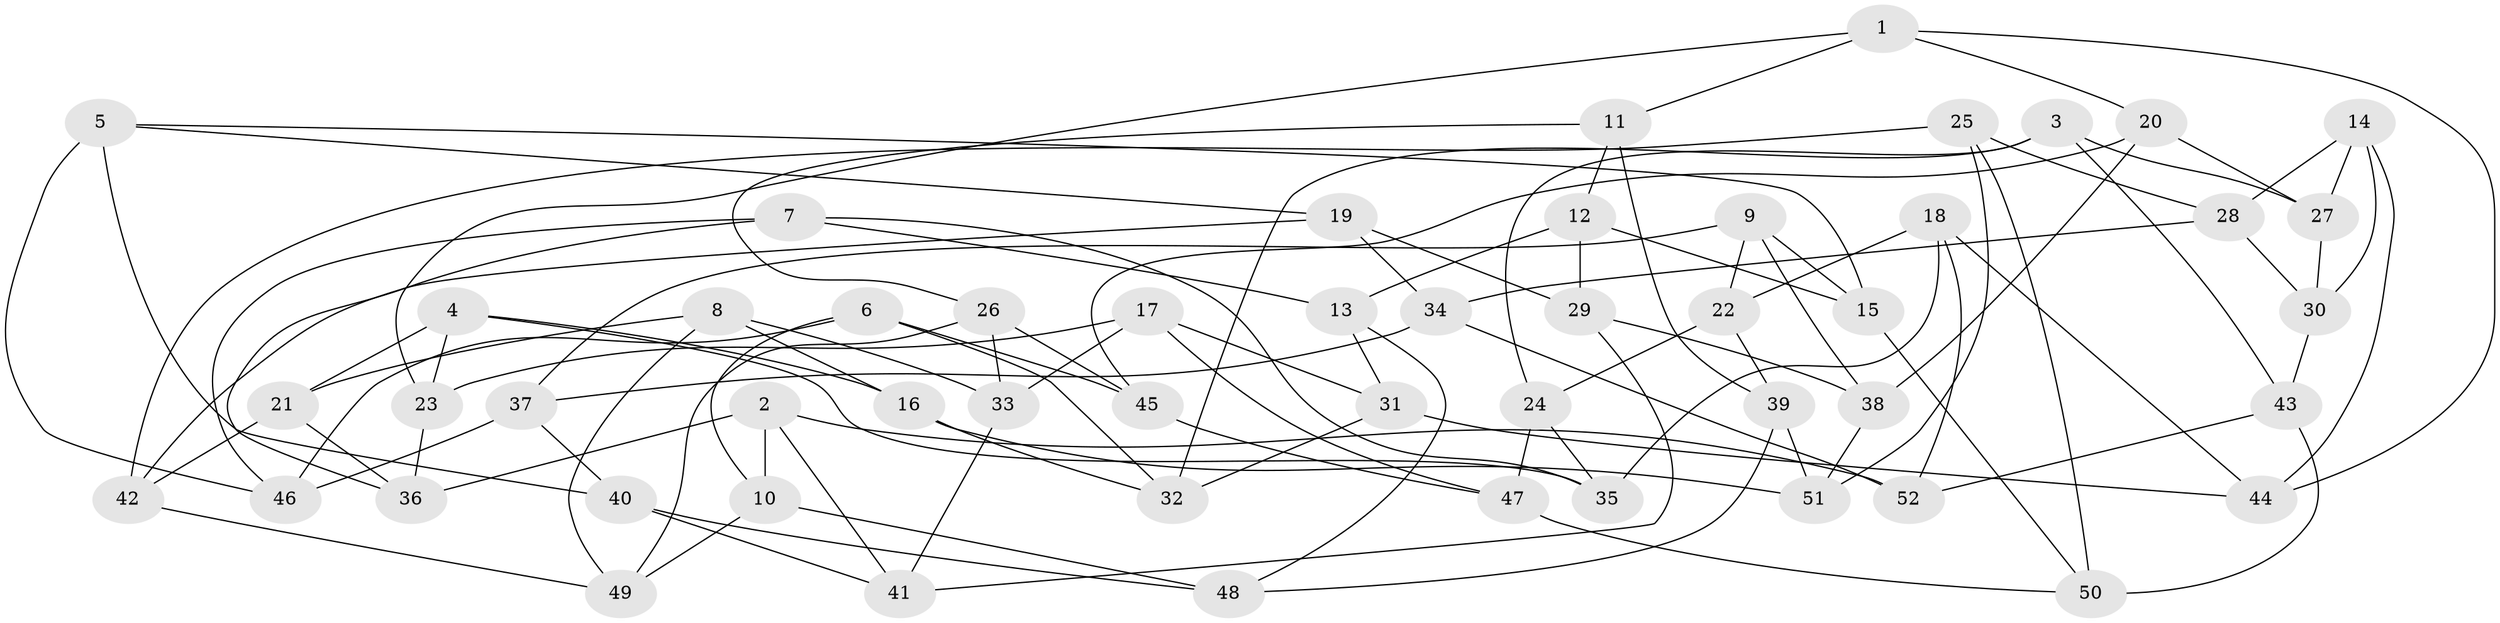// coarse degree distribution, {4: 0.7222222222222222, 3: 0.1111111111111111, 6: 0.027777777777777776, 8: 0.027777777777777776, 7: 0.027777777777777776, 13: 0.027777777777777776, 5: 0.05555555555555555}
// Generated by graph-tools (version 1.1) at 2025/01/03/04/25 22:01:04]
// undirected, 52 vertices, 104 edges
graph export_dot {
graph [start="1"]
  node [color=gray90,style=filled];
  1;
  2;
  3;
  4;
  5;
  6;
  7;
  8;
  9;
  10;
  11;
  12;
  13;
  14;
  15;
  16;
  17;
  18;
  19;
  20;
  21;
  22;
  23;
  24;
  25;
  26;
  27;
  28;
  29;
  30;
  31;
  32;
  33;
  34;
  35;
  36;
  37;
  38;
  39;
  40;
  41;
  42;
  43;
  44;
  45;
  46;
  47;
  48;
  49;
  50;
  51;
  52;
  1 -- 11;
  1 -- 44;
  1 -- 20;
  1 -- 23;
  2 -- 36;
  2 -- 41;
  2 -- 52;
  2 -- 10;
  3 -- 32;
  3 -- 43;
  3 -- 24;
  3 -- 27;
  4 -- 35;
  4 -- 21;
  4 -- 16;
  4 -- 23;
  5 -- 40;
  5 -- 46;
  5 -- 15;
  5 -- 19;
  6 -- 32;
  6 -- 45;
  6 -- 10;
  6 -- 46;
  7 -- 35;
  7 -- 13;
  7 -- 46;
  7 -- 36;
  8 -- 16;
  8 -- 49;
  8 -- 21;
  8 -- 33;
  9 -- 15;
  9 -- 22;
  9 -- 37;
  9 -- 38;
  10 -- 48;
  10 -- 49;
  11 -- 26;
  11 -- 12;
  11 -- 39;
  12 -- 15;
  12 -- 13;
  12 -- 29;
  13 -- 31;
  13 -- 48;
  14 -- 30;
  14 -- 44;
  14 -- 27;
  14 -- 28;
  15 -- 50;
  16 -- 51;
  16 -- 32;
  17 -- 23;
  17 -- 31;
  17 -- 33;
  17 -- 47;
  18 -- 52;
  18 -- 44;
  18 -- 22;
  18 -- 35;
  19 -- 29;
  19 -- 34;
  19 -- 42;
  20 -- 27;
  20 -- 38;
  20 -- 45;
  21 -- 42;
  21 -- 36;
  22 -- 24;
  22 -- 39;
  23 -- 36;
  24 -- 47;
  24 -- 35;
  25 -- 42;
  25 -- 51;
  25 -- 50;
  25 -- 28;
  26 -- 45;
  26 -- 49;
  26 -- 33;
  27 -- 30;
  28 -- 34;
  28 -- 30;
  29 -- 41;
  29 -- 38;
  30 -- 43;
  31 -- 32;
  31 -- 44;
  33 -- 41;
  34 -- 37;
  34 -- 52;
  37 -- 46;
  37 -- 40;
  38 -- 51;
  39 -- 51;
  39 -- 48;
  40 -- 48;
  40 -- 41;
  42 -- 49;
  43 -- 50;
  43 -- 52;
  45 -- 47;
  47 -- 50;
}
